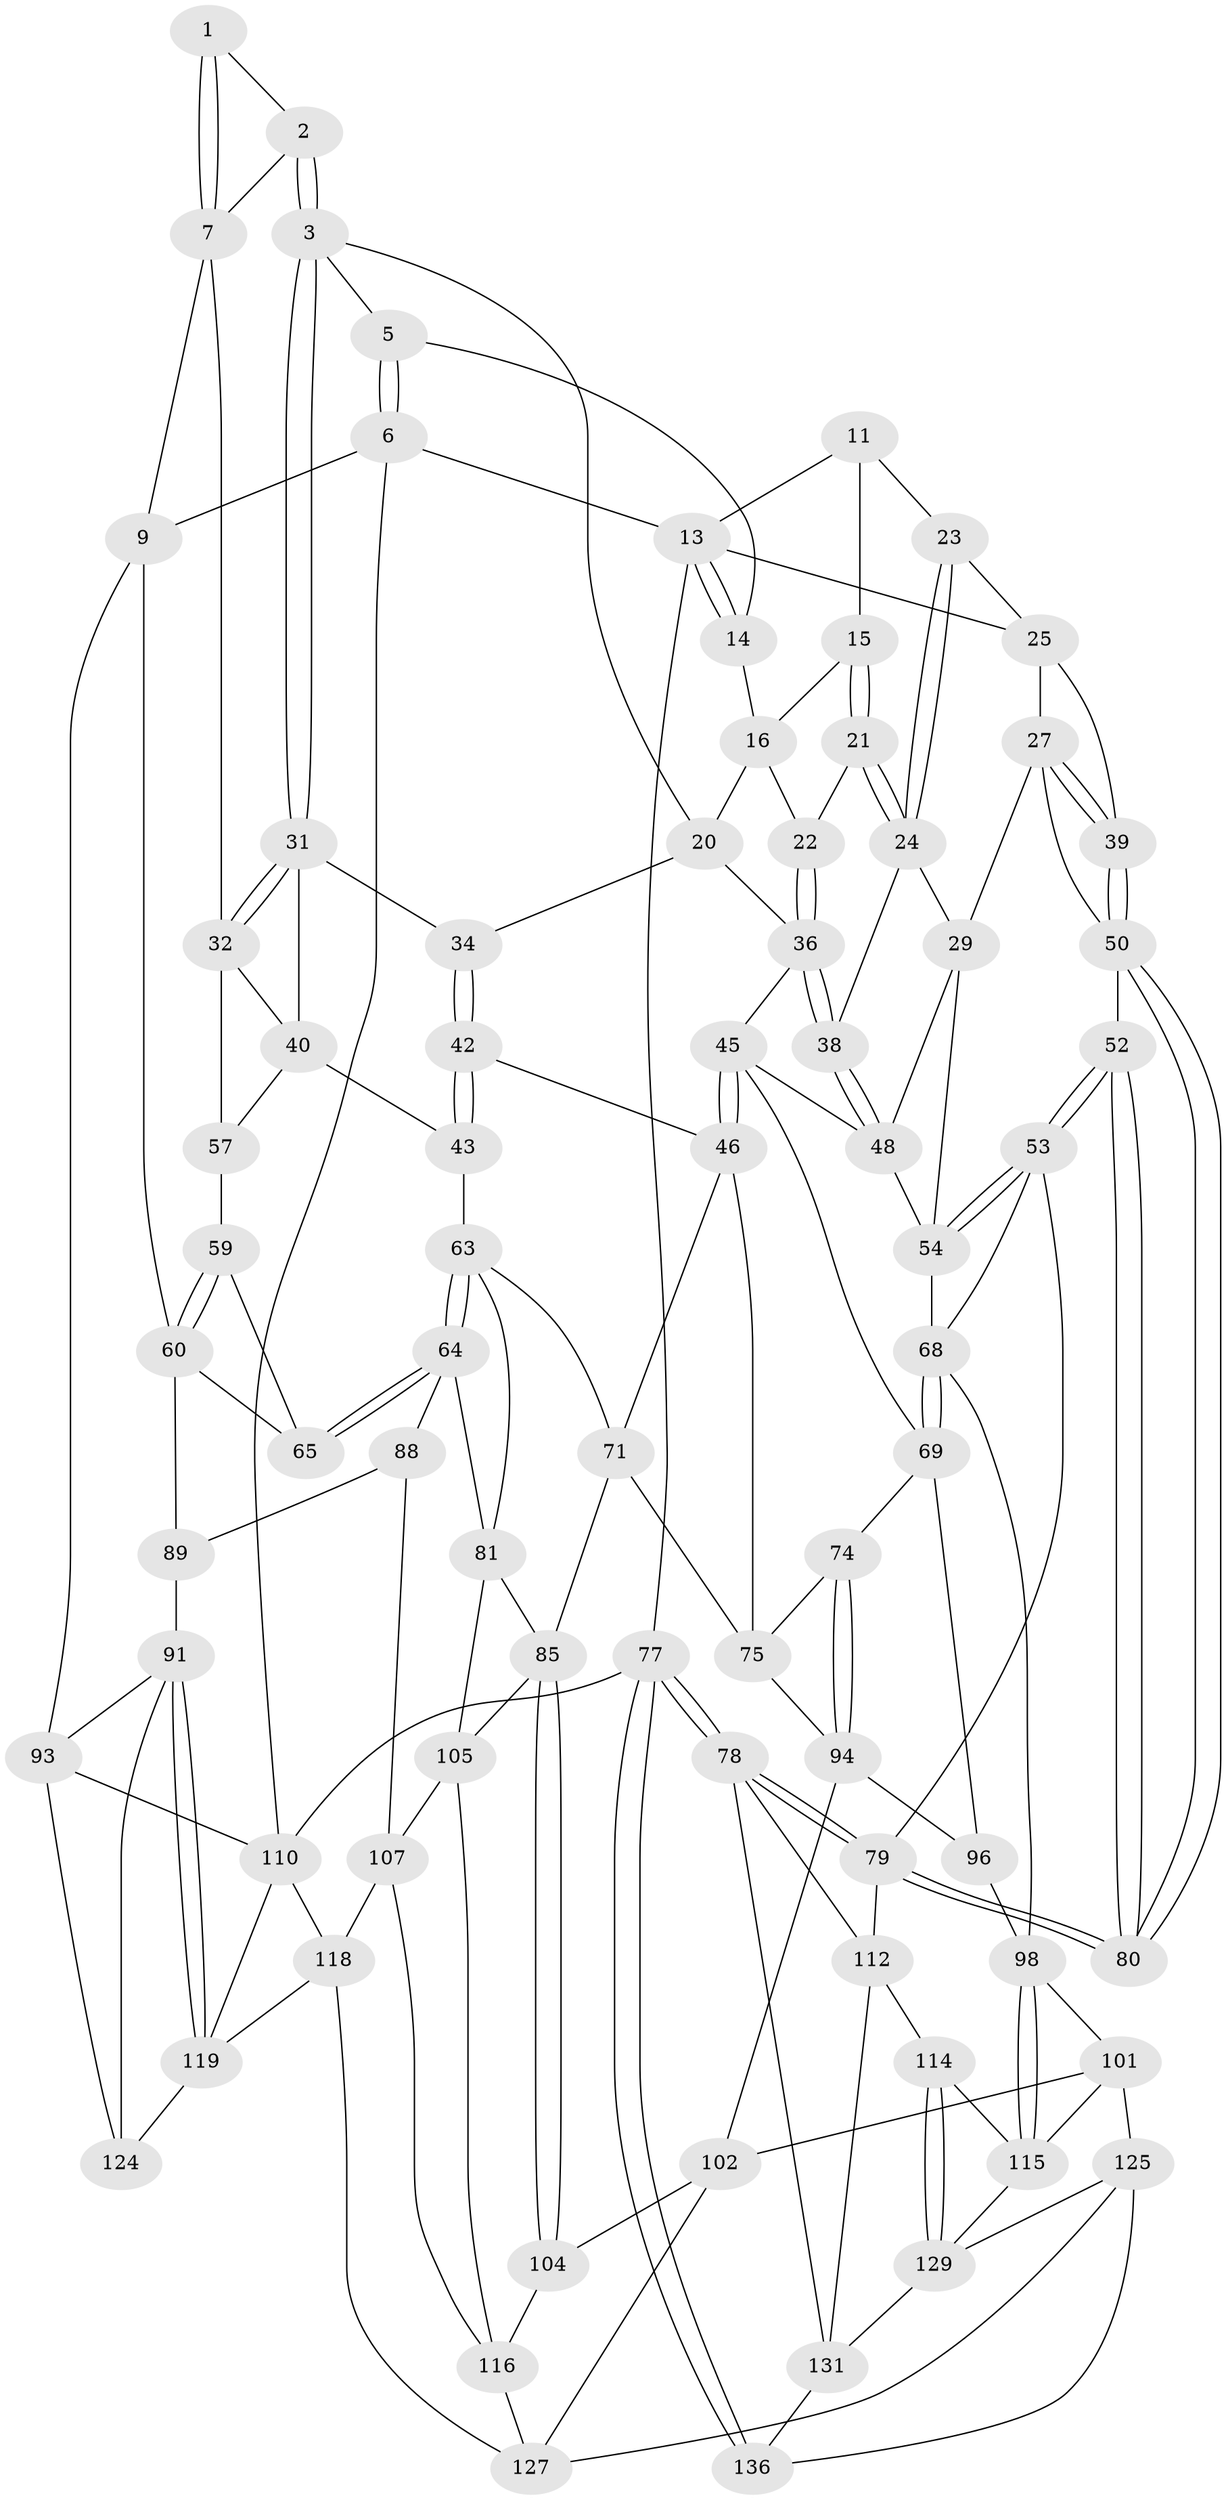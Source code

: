 // original degree distribution, {3: 0.022058823529411766, 4: 0.22058823529411764, 6: 0.22058823529411764, 5: 0.5367647058823529}
// Generated by graph-tools (version 1.1) at 2025/42/03/06/25 10:42:35]
// undirected, 78 vertices, 177 edges
graph export_dot {
graph [start="1"]
  node [color=gray90,style=filled];
  1 [pos="+0.12099109401748706+0"];
  2 [pos="+0.16729175236256927+0.12951816877649708"];
  3 [pos="+0.2956234073993835+0.18630080586755057",super="+4"];
  5 [pos="+0.3897079654428001+0"];
  6 [pos="+0.11086923945896494+0",super="+10"];
  7 [pos="+0.08038861216150969+0.17571320878900923",super="+8"];
  9 [pos="+0+0.32660264689119684",super="+61"];
  11 [pos="+0.7180711186693938+0.04907146347128644",super="+12"];
  13 [pos="+1+0",super="+18"];
  14 [pos="+0.6069332995683177+0",super="+17"];
  15 [pos="+0.6336178325230551+0.12663213421140548"];
  16 [pos="+0.5975541645907757+0.11335577357842397",super="+19"];
  20 [pos="+0.47294735550716277+0.1878961675159133",super="+33"];
  21 [pos="+0.6907519962441984+0.20455593325630303"];
  22 [pos="+0.6021863832305494+0.2604870047145196"];
  23 [pos="+0.8168821777373514+0.11839525479792724"];
  24 [pos="+0.7642387917438612+0.2245411243054875",super="+30"];
  25 [pos="+1+0",super="+26"];
  27 [pos="+0.9301973171042824+0.26074397974296026",super="+28"];
  29 [pos="+0.8130158035737479+0.32253157373067337",super="+55"];
  31 [pos="+0.2935459666479594+0.19554280621004996",super="+35"];
  32 [pos="+0.026779978801716592+0.3108224813383392",super="+41"];
  34 [pos="+0.45213108995281803+0.3022454218034819"];
  36 [pos="+0.599753995266703+0.265102811024291",super="+37"];
  38 [pos="+0.7336405040161409+0.37963442219727933"];
  39 [pos="+1+0.29147056229589396"];
  40 [pos="+0.290659353684595+0.3586695335820331",super="+44"];
  42 [pos="+0.4253341087479424+0.35805141529749795",super="+47"];
  43 [pos="+0.340373642536139+0.4093318435387344",super="+62"];
  45 [pos="+0.5824451297842813+0.4345151673191304",super="+49"];
  46 [pos="+0.5764785626565638+0.44118914149472077",super="+70"];
  48 [pos="+0.7039952428172997+0.41690888220357314",super="+56"];
  50 [pos="+1+0.40688350384300803",super="+51"];
  52 [pos="+1+0.5865906756717699"];
  53 [pos="+1+0.5860298544781304",super="+100"];
  54 [pos="+1+0.564316619899612",super="+67"];
  57 [pos="+0.26693400892868757+0.4497405393993752",super="+58"];
  59 [pos="+0.1828085544285704+0.47771185274756595",super="+66"];
  60 [pos="+0+0.536710304648247",super="+76"];
  63 [pos="+0.41069758809598716+0.5618844318109762",super="+72"];
  64 [pos="+0.31606137567728776+0.6118643805160588",super="+83"];
  65 [pos="+0.23841591018500172+0.5445346358411891"];
  68 [pos="+0.7571115641954826+0.6261094971968554",super="+97"];
  69 [pos="+0.7482531392943973+0.6220742173013727",super="+73"];
  71 [pos="+0.5327663618642478+0.5714364443961228",super="+84"];
  74 [pos="+0.683376524610136+0.6253424142567009"];
  75 [pos="+0.6570456309035808+0.6214841090362498",super="+87"];
  77 [pos="+1+1"];
  78 [pos="+1+0.8121199205515445",super="+128"];
  79 [pos="+1+0.7431731182805038",super="+111"];
  80 [pos="+1+0.5872148087384843"];
  81 [pos="+0.4430845273121114+0.6620704759461165",super="+82"];
  85 [pos="+0.46574956925621375+0.7634834252223648",super="+86"];
  88 [pos="+0.29663775673151593+0.6935816037777046",super="+108"];
  89 [pos="+0.1362740820511775+0.6396901199565718",super="+90"];
  91 [pos="+0.12215282754581609+0.7881836801220222",super="+92"];
  93 [pos="+0+0.6884872260019481",super="+109"];
  94 [pos="+0.6340902419743923+0.7429601782446738",super="+95"];
  96 [pos="+0.6655090979790459+0.7312971779123174"];
  98 [pos="+0.742281119448472+0.78681237879555",super="+99"];
  101 [pos="+0.6488152508579357+0.8411452611135634",super="+121"];
  102 [pos="+0.6199713869295964+0.8347274811790345",super="+103"];
  104 [pos="+0.4750322202746548+0.8476810284761142"];
  105 [pos="+0.3345985831250964+0.7083828291057459",super="+106"];
  107 [pos="+0.24464545923038494+0.7916493293290363",super="+117"];
  110 [pos="+0+1",super="+135"];
  112 [pos="+0.8531240602734599+0.8523272032217377",super="+113"];
  114 [pos="+0.8372757780466776+0.8550733295676382"];
  115 [pos="+0.8233695158659369+0.853197831165841",super="+120"];
  116 [pos="+0.3701349123392287+0.8688724963136996",super="+122"];
  118 [pos="+0.21298147477465382+0.9242119192425564",super="+134"];
  119 [pos="+0.1480054425164586+0.8493879861668925",super="+123"];
  124 [pos="+0.05465534759931473+0.877431086087499"];
  125 [pos="+0.6599537910526174+1",super="+126"];
  127 [pos="+0.5383974288850146+1",super="+133"];
  129 [pos="+0.7940518678012766+0.9742261277464409",super="+130"];
  131 [pos="+0.8473409728624076+0.9547071417815188",super="+132"];
  136 [pos="+0.9407346013735365+1"];
  1 -- 2;
  1 -- 7;
  1 -- 7;
  2 -- 3;
  2 -- 3;
  2 -- 7;
  3 -- 31;
  3 -- 31;
  3 -- 20;
  3 -- 5;
  5 -- 6;
  5 -- 6;
  5 -- 14;
  6 -- 9;
  6 -- 110;
  6 -- 13;
  7 -- 32;
  7 -- 9;
  9 -- 60;
  9 -- 93;
  11 -- 15;
  11 -- 13;
  11 -- 23;
  13 -- 14;
  13 -- 14;
  13 -- 25;
  13 -- 77;
  14 -- 16;
  15 -- 16;
  15 -- 21;
  15 -- 21;
  16 -- 20;
  16 -- 22;
  20 -- 34;
  20 -- 36;
  21 -- 22;
  21 -- 24;
  21 -- 24;
  22 -- 36;
  22 -- 36;
  23 -- 24;
  23 -- 24;
  23 -- 25;
  24 -- 29;
  24 -- 38;
  25 -- 39;
  25 -- 27;
  27 -- 39;
  27 -- 39;
  27 -- 50;
  27 -- 29;
  29 -- 54;
  29 -- 48;
  31 -- 32;
  31 -- 32;
  31 -- 40;
  31 -- 34;
  32 -- 40;
  32 -- 57;
  34 -- 42;
  34 -- 42;
  36 -- 38;
  36 -- 38;
  36 -- 45;
  38 -- 48;
  38 -- 48;
  39 -- 50;
  39 -- 50;
  40 -- 57;
  40 -- 43;
  42 -- 43 [weight=2];
  42 -- 43;
  42 -- 46;
  43 -- 63;
  45 -- 46;
  45 -- 46;
  45 -- 48;
  45 -- 69;
  46 -- 75;
  46 -- 71;
  48 -- 54;
  50 -- 80;
  50 -- 80;
  50 -- 52;
  52 -- 53;
  52 -- 53;
  52 -- 80;
  52 -- 80;
  53 -- 54;
  53 -- 54;
  53 -- 68;
  53 -- 79;
  54 -- 68;
  57 -- 59 [weight=2];
  59 -- 60;
  59 -- 60;
  59 -- 65;
  60 -- 89;
  60 -- 65;
  63 -- 64;
  63 -- 64;
  63 -- 81;
  63 -- 71;
  64 -- 65;
  64 -- 65;
  64 -- 88;
  64 -- 81;
  68 -- 69;
  68 -- 69;
  68 -- 98;
  69 -- 96;
  69 -- 74;
  71 -- 75;
  71 -- 85;
  74 -- 75;
  74 -- 94;
  74 -- 94;
  75 -- 94;
  77 -- 78;
  77 -- 78;
  77 -- 136;
  77 -- 136;
  77 -- 110;
  78 -- 79;
  78 -- 79;
  78 -- 112;
  78 -- 131;
  79 -- 80;
  79 -- 80;
  79 -- 112;
  81 -- 85;
  81 -- 105;
  85 -- 104;
  85 -- 104;
  85 -- 105;
  88 -- 89 [weight=2];
  88 -- 107;
  89 -- 91;
  91 -- 119;
  91 -- 119;
  91 -- 124;
  91 -- 93;
  93 -- 124;
  93 -- 110;
  94 -- 96;
  94 -- 102;
  96 -- 98;
  98 -- 115;
  98 -- 115;
  98 -- 101;
  101 -- 102;
  101 -- 125;
  101 -- 115;
  102 -- 104;
  102 -- 127;
  104 -- 116;
  105 -- 107;
  105 -- 116;
  107 -- 118;
  107 -- 116;
  110 -- 118;
  110 -- 119;
  112 -- 114;
  112 -- 131;
  114 -- 115;
  114 -- 129;
  114 -- 129;
  115 -- 129;
  116 -- 127;
  118 -- 119;
  118 -- 127;
  119 -- 124;
  125 -- 136;
  125 -- 127;
  125 -- 129;
  129 -- 131;
  131 -- 136;
}
